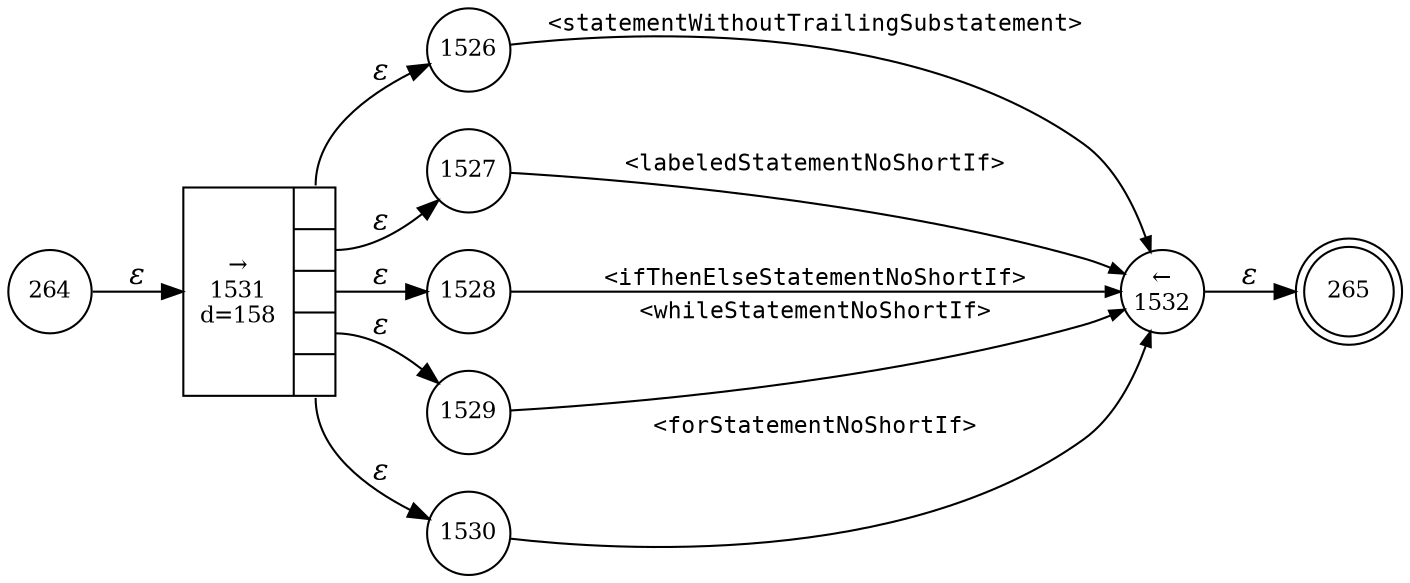 digraph ATN {
rankdir=LR;
s265[fontsize=11, label="265", shape=doublecircle, fixedsize=true, width=.6];
s1526[fontsize=11,label="1526", shape=circle, fixedsize=true, width=.55, peripheries=1];
s1527[fontsize=11,label="1527", shape=circle, fixedsize=true, width=.55, peripheries=1];
s264[fontsize=11,label="264", shape=circle, fixedsize=true, width=.55, peripheries=1];
s1528[fontsize=11,label="1528", shape=circle, fixedsize=true, width=.55, peripheries=1];
s1529[fontsize=11,label="1529", shape=circle, fixedsize=true, width=.55, peripheries=1];
s1530[fontsize=11,label="1530", shape=circle, fixedsize=true, width=.55, peripheries=1];
s1531[fontsize=11,label="{&rarr;\n1531\nd=158|{<p0>|<p1>|<p2>|<p3>|<p4>}}", shape=record, fixedsize=false, peripheries=1];
s1532[fontsize=11,label="&larr;\n1532", shape=circle, fixedsize=true, width=.55, peripheries=1];
s264 -> s1531 [fontname="Times-Italic", label="&epsilon;"];
s1531:p0 -> s1526 [fontname="Times-Italic", label="&epsilon;"];
s1531:p1 -> s1527 [fontname="Times-Italic", label="&epsilon;"];
s1531:p2 -> s1528 [fontname="Times-Italic", label="&epsilon;"];
s1531:p3 -> s1529 [fontname="Times-Italic", label="&epsilon;"];
s1531:p4 -> s1530 [fontname="Times-Italic", label="&epsilon;"];
s1526 -> s1532 [fontsize=11, fontname="Courier", arrowsize=.7, label = "<statementWithoutTrailingSubstatement>", arrowhead = normal];
s1527 -> s1532 [fontsize=11, fontname="Courier", arrowsize=.7, label = "<labeledStatementNoShortIf>", arrowhead = normal];
s1528 -> s1532 [fontsize=11, fontname="Courier", arrowsize=.7, label = "<ifThenElseStatementNoShortIf>", arrowhead = normal];
s1529 -> s1532 [fontsize=11, fontname="Courier", arrowsize=.7, label = "<whileStatementNoShortIf>", arrowhead = normal];
s1530 -> s1532 [fontsize=11, fontname="Courier", arrowsize=.7, label = "<forStatementNoShortIf>", arrowhead = normal];
s1532 -> s265 [fontname="Times-Italic", label="&epsilon;"];
}